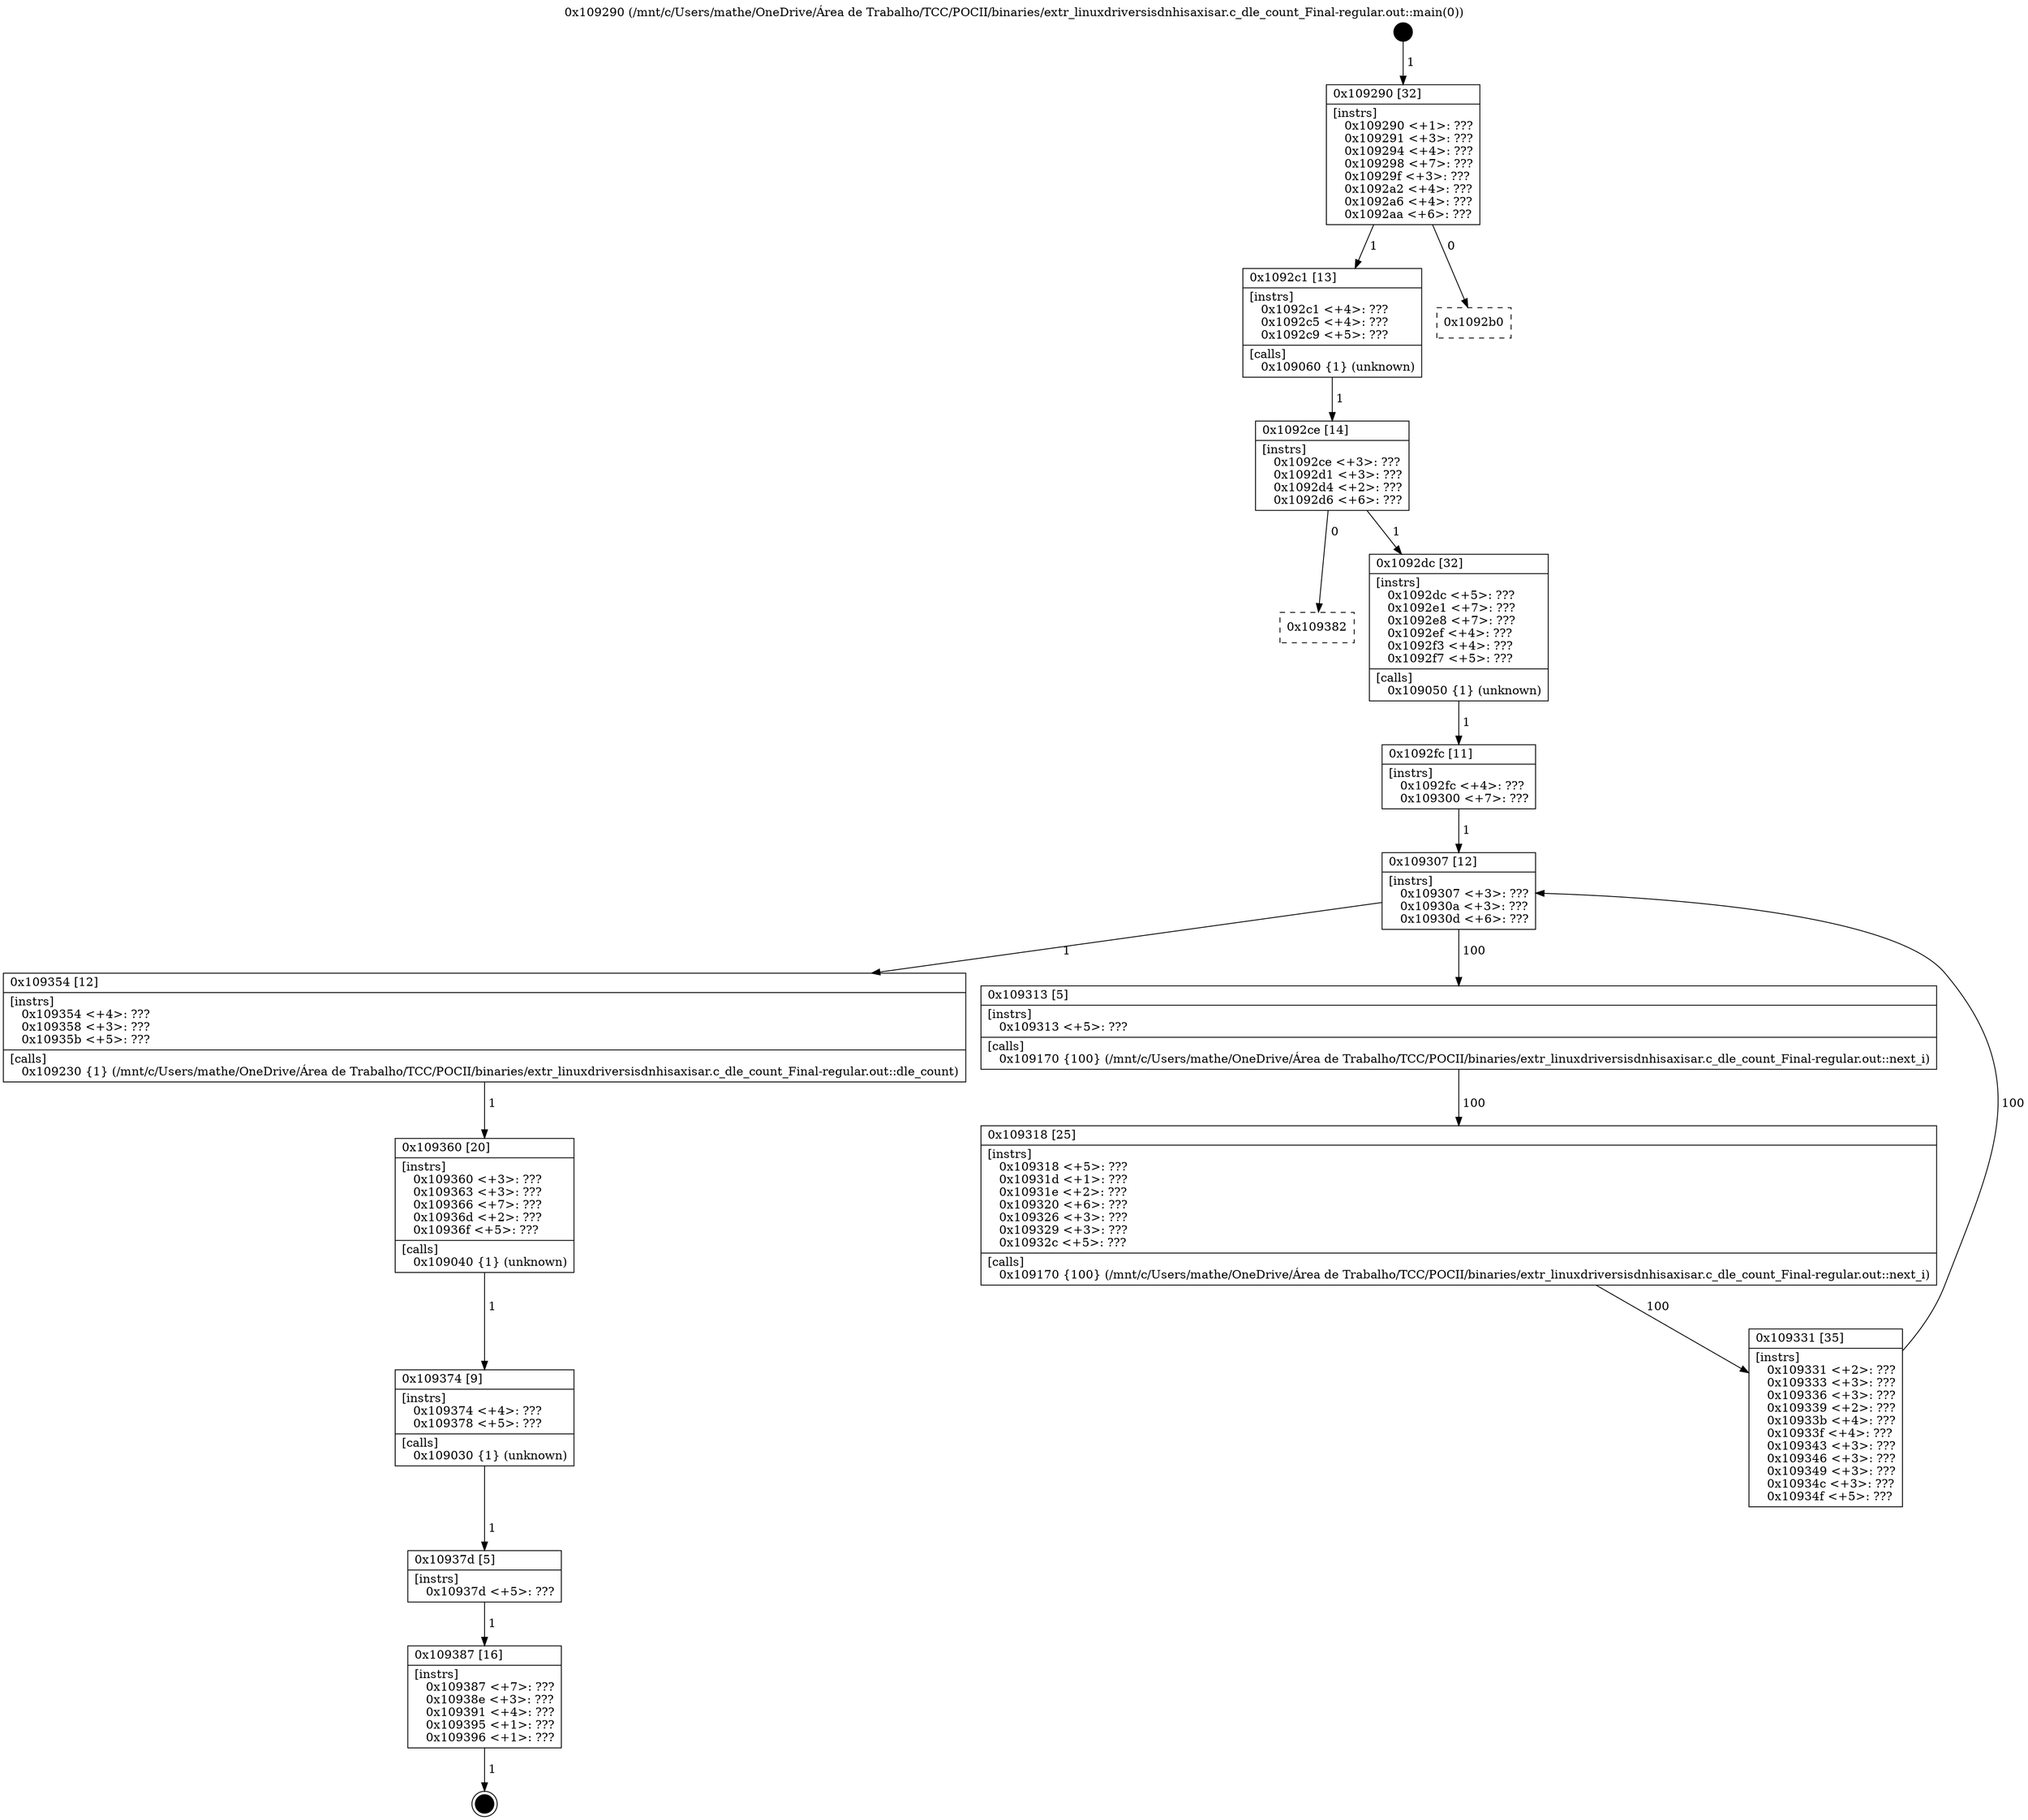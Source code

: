 digraph "0x109290" {
  label = "0x109290 (/mnt/c/Users/mathe/OneDrive/Área de Trabalho/TCC/POCII/binaries/extr_linuxdriversisdnhisaxisar.c_dle_count_Final-regular.out::main(0))"
  labelloc = "t"
  node[shape=record]

  Entry [label="",width=0.3,height=0.3,shape=circle,fillcolor=black,style=filled]
  "0x109290" [label="{
     0x109290 [32]\l
     | [instrs]\l
     &nbsp;&nbsp;0x109290 \<+1\>: ???\l
     &nbsp;&nbsp;0x109291 \<+3\>: ???\l
     &nbsp;&nbsp;0x109294 \<+4\>: ???\l
     &nbsp;&nbsp;0x109298 \<+7\>: ???\l
     &nbsp;&nbsp;0x10929f \<+3\>: ???\l
     &nbsp;&nbsp;0x1092a2 \<+4\>: ???\l
     &nbsp;&nbsp;0x1092a6 \<+4\>: ???\l
     &nbsp;&nbsp;0x1092aa \<+6\>: ???\l
  }"]
  "0x1092c1" [label="{
     0x1092c1 [13]\l
     | [instrs]\l
     &nbsp;&nbsp;0x1092c1 \<+4\>: ???\l
     &nbsp;&nbsp;0x1092c5 \<+4\>: ???\l
     &nbsp;&nbsp;0x1092c9 \<+5\>: ???\l
     | [calls]\l
     &nbsp;&nbsp;0x109060 \{1\} (unknown)\l
  }"]
  "0x1092b0" [label="{
     0x1092b0\l
  }", style=dashed]
  "0x1092ce" [label="{
     0x1092ce [14]\l
     | [instrs]\l
     &nbsp;&nbsp;0x1092ce \<+3\>: ???\l
     &nbsp;&nbsp;0x1092d1 \<+3\>: ???\l
     &nbsp;&nbsp;0x1092d4 \<+2\>: ???\l
     &nbsp;&nbsp;0x1092d6 \<+6\>: ???\l
  }"]
  "0x109382" [label="{
     0x109382\l
  }", style=dashed]
  "0x1092dc" [label="{
     0x1092dc [32]\l
     | [instrs]\l
     &nbsp;&nbsp;0x1092dc \<+5\>: ???\l
     &nbsp;&nbsp;0x1092e1 \<+7\>: ???\l
     &nbsp;&nbsp;0x1092e8 \<+7\>: ???\l
     &nbsp;&nbsp;0x1092ef \<+4\>: ???\l
     &nbsp;&nbsp;0x1092f3 \<+4\>: ???\l
     &nbsp;&nbsp;0x1092f7 \<+5\>: ???\l
     | [calls]\l
     &nbsp;&nbsp;0x109050 \{1\} (unknown)\l
  }"]
  Exit [label="",width=0.3,height=0.3,shape=circle,fillcolor=black,style=filled,peripheries=2]
  "0x109307" [label="{
     0x109307 [12]\l
     | [instrs]\l
     &nbsp;&nbsp;0x109307 \<+3\>: ???\l
     &nbsp;&nbsp;0x10930a \<+3\>: ???\l
     &nbsp;&nbsp;0x10930d \<+6\>: ???\l
  }"]
  "0x109354" [label="{
     0x109354 [12]\l
     | [instrs]\l
     &nbsp;&nbsp;0x109354 \<+4\>: ???\l
     &nbsp;&nbsp;0x109358 \<+3\>: ???\l
     &nbsp;&nbsp;0x10935b \<+5\>: ???\l
     | [calls]\l
     &nbsp;&nbsp;0x109230 \{1\} (/mnt/c/Users/mathe/OneDrive/Área de Trabalho/TCC/POCII/binaries/extr_linuxdriversisdnhisaxisar.c_dle_count_Final-regular.out::dle_count)\l
  }"]
  "0x109313" [label="{
     0x109313 [5]\l
     | [instrs]\l
     &nbsp;&nbsp;0x109313 \<+5\>: ???\l
     | [calls]\l
     &nbsp;&nbsp;0x109170 \{100\} (/mnt/c/Users/mathe/OneDrive/Área de Trabalho/TCC/POCII/binaries/extr_linuxdriversisdnhisaxisar.c_dle_count_Final-regular.out::next_i)\l
  }"]
  "0x109318" [label="{
     0x109318 [25]\l
     | [instrs]\l
     &nbsp;&nbsp;0x109318 \<+5\>: ???\l
     &nbsp;&nbsp;0x10931d \<+1\>: ???\l
     &nbsp;&nbsp;0x10931e \<+2\>: ???\l
     &nbsp;&nbsp;0x109320 \<+6\>: ???\l
     &nbsp;&nbsp;0x109326 \<+3\>: ???\l
     &nbsp;&nbsp;0x109329 \<+3\>: ???\l
     &nbsp;&nbsp;0x10932c \<+5\>: ???\l
     | [calls]\l
     &nbsp;&nbsp;0x109170 \{100\} (/mnt/c/Users/mathe/OneDrive/Área de Trabalho/TCC/POCII/binaries/extr_linuxdriversisdnhisaxisar.c_dle_count_Final-regular.out::next_i)\l
  }"]
  "0x109331" [label="{
     0x109331 [35]\l
     | [instrs]\l
     &nbsp;&nbsp;0x109331 \<+2\>: ???\l
     &nbsp;&nbsp;0x109333 \<+3\>: ???\l
     &nbsp;&nbsp;0x109336 \<+3\>: ???\l
     &nbsp;&nbsp;0x109339 \<+2\>: ???\l
     &nbsp;&nbsp;0x10933b \<+4\>: ???\l
     &nbsp;&nbsp;0x10933f \<+4\>: ???\l
     &nbsp;&nbsp;0x109343 \<+3\>: ???\l
     &nbsp;&nbsp;0x109346 \<+3\>: ???\l
     &nbsp;&nbsp;0x109349 \<+3\>: ???\l
     &nbsp;&nbsp;0x10934c \<+3\>: ???\l
     &nbsp;&nbsp;0x10934f \<+5\>: ???\l
  }"]
  "0x1092fc" [label="{
     0x1092fc [11]\l
     | [instrs]\l
     &nbsp;&nbsp;0x1092fc \<+4\>: ???\l
     &nbsp;&nbsp;0x109300 \<+7\>: ???\l
  }"]
  "0x109360" [label="{
     0x109360 [20]\l
     | [instrs]\l
     &nbsp;&nbsp;0x109360 \<+3\>: ???\l
     &nbsp;&nbsp;0x109363 \<+3\>: ???\l
     &nbsp;&nbsp;0x109366 \<+7\>: ???\l
     &nbsp;&nbsp;0x10936d \<+2\>: ???\l
     &nbsp;&nbsp;0x10936f \<+5\>: ???\l
     | [calls]\l
     &nbsp;&nbsp;0x109040 \{1\} (unknown)\l
  }"]
  "0x109374" [label="{
     0x109374 [9]\l
     | [instrs]\l
     &nbsp;&nbsp;0x109374 \<+4\>: ???\l
     &nbsp;&nbsp;0x109378 \<+5\>: ???\l
     | [calls]\l
     &nbsp;&nbsp;0x109030 \{1\} (unknown)\l
  }"]
  "0x10937d" [label="{
     0x10937d [5]\l
     | [instrs]\l
     &nbsp;&nbsp;0x10937d \<+5\>: ???\l
  }"]
  "0x109387" [label="{
     0x109387 [16]\l
     | [instrs]\l
     &nbsp;&nbsp;0x109387 \<+7\>: ???\l
     &nbsp;&nbsp;0x10938e \<+3\>: ???\l
     &nbsp;&nbsp;0x109391 \<+4\>: ???\l
     &nbsp;&nbsp;0x109395 \<+1\>: ???\l
     &nbsp;&nbsp;0x109396 \<+1\>: ???\l
  }"]
  Entry -> "0x109290" [label=" 1"]
  "0x109290" -> "0x1092c1" [label=" 1"]
  "0x109290" -> "0x1092b0" [label=" 0"]
  "0x1092c1" -> "0x1092ce" [label=" 1"]
  "0x1092ce" -> "0x109382" [label=" 0"]
  "0x1092ce" -> "0x1092dc" [label=" 1"]
  "0x109387" -> Exit [label=" 1"]
  "0x1092dc" -> "0x1092fc" [label=" 1"]
  "0x109307" -> "0x109354" [label=" 1"]
  "0x109307" -> "0x109313" [label=" 100"]
  "0x109313" -> "0x109318" [label=" 100"]
  "0x109318" -> "0x109331" [label=" 100"]
  "0x1092fc" -> "0x109307" [label=" 1"]
  "0x109331" -> "0x109307" [label=" 100"]
  "0x109354" -> "0x109360" [label=" 1"]
  "0x109360" -> "0x109374" [label=" 1"]
  "0x109374" -> "0x10937d" [label=" 1"]
  "0x10937d" -> "0x109387" [label=" 1"]
}
